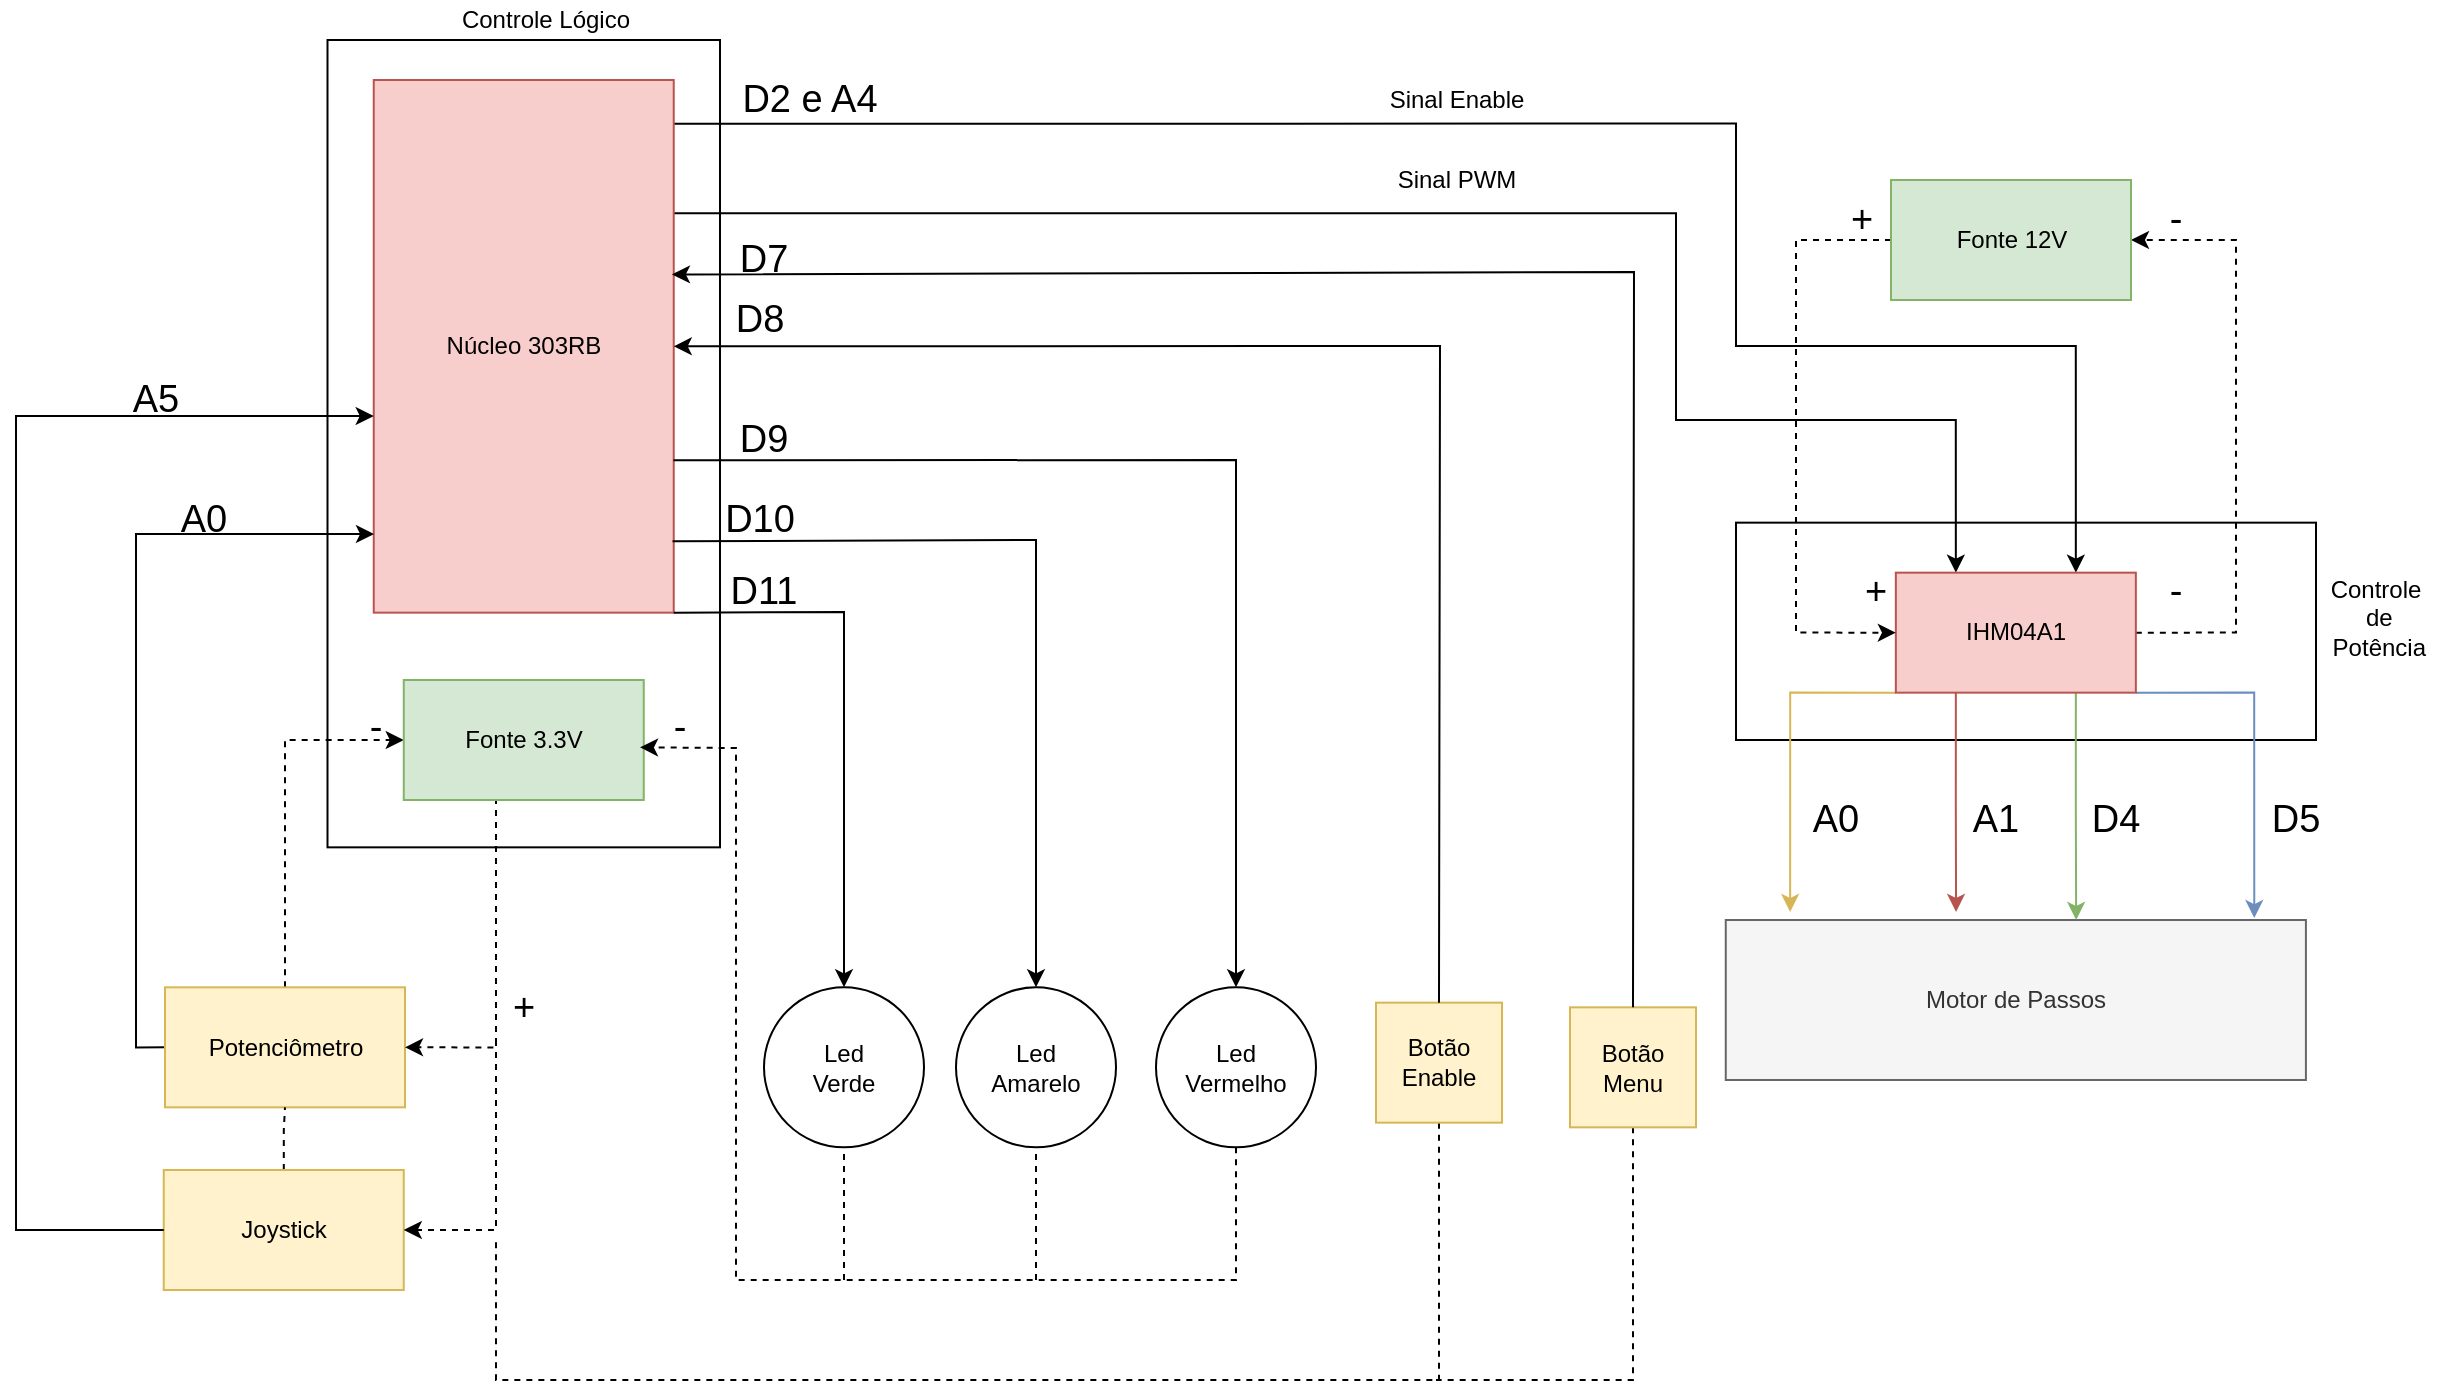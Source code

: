 <mxfile version="15.9.4" type="device"><diagram id="xuccvJSI5uTdRwntcAIw" name="Page-1"><mxGraphModel dx="1335" dy="1911" grid="1" gridSize="10" guides="1" tooltips="1" connect="1" arrows="1" fold="1" page="1" pageScale="1" pageWidth="827" pageHeight="1169" math="0" shadow="0"><root><mxCell id="0"/><mxCell id="1" parent="0"/><mxCell id="6iot2rvDqBpLrfpm5lUM-1" value="" style="rounded=0;whiteSpace=wrap;html=1;fillColor=none;" vertex="1" parent="1"><mxGeometry x="900" y="231.33" width="290" height="108.67" as="geometry"/></mxCell><mxCell id="6iot2rvDqBpLrfpm5lUM-2" value="" style="rounded=0;whiteSpace=wrap;html=1;fillColor=none;" vertex="1" parent="1"><mxGeometry x="195.75" y="-10" width="196.25" height="403.67" as="geometry"/></mxCell><mxCell id="6iot2rvDqBpLrfpm5lUM-3" value="&lt;font style=&quot;font-size: 12px&quot;&gt;Sinal PWM&lt;/font&gt;" style="edgeStyle=orthogonalEdgeStyle;rounded=0;orthogonalLoop=1;jettySize=auto;html=1;exitX=1;exitY=0.25;exitDx=0;exitDy=0;entryX=0.25;entryY=0;entryDx=0;entryDy=0;" edge="1" parent="1" source="6iot2rvDqBpLrfpm5lUM-5" target="6iot2rvDqBpLrfpm5lUM-12"><mxGeometry x="-0.047" y="17" relative="1" as="geometry"><Array as="points"><mxPoint x="870" y="77"/><mxPoint x="870" y="180"/><mxPoint x="1010" y="180"/></Array><mxPoint as="offset"/></mxGeometry></mxCell><mxCell id="6iot2rvDqBpLrfpm5lUM-4" value="&lt;font style=&quot;font-size: 12px&quot;&gt;Sinal Enable&lt;/font&gt;" style="edgeStyle=orthogonalEdgeStyle;rounded=0;orthogonalLoop=1;jettySize=auto;html=1;exitX=0.995;exitY=0.082;exitDx=0;exitDy=0;entryX=0.75;entryY=0;entryDx=0;entryDy=0;exitPerimeter=0;" edge="1" parent="1" source="6iot2rvDqBpLrfpm5lUM-5" target="6iot2rvDqBpLrfpm5lUM-12"><mxGeometry x="-0.154" y="12" relative="1" as="geometry"><Array as="points"><mxPoint x="900" y="32"/><mxPoint x="900" y="143"/><mxPoint x="1070" y="143"/></Array><mxPoint as="offset"/></mxGeometry></mxCell><mxCell id="6iot2rvDqBpLrfpm5lUM-5" value="Núcleo 303RB" style="rounded=0;whiteSpace=wrap;html=1;fillColor=#f8cecc;strokeColor=#b85450;" vertex="1" parent="1"><mxGeometry x="218.87" y="10" width="150" height="266.33" as="geometry"/></mxCell><mxCell id="6iot2rvDqBpLrfpm5lUM-8" value="Motor de Passos" style="rounded=0;whiteSpace=wrap;html=1;fillColor=#f5f5f5;strokeColor=#666666;fontColor=#333333;" vertex="1" parent="1"><mxGeometry x="894.88" y="430" width="290.08" height="80" as="geometry"/></mxCell><mxCell id="6iot2rvDqBpLrfpm5lUM-9" style="edgeStyle=orthogonalEdgeStyle;rounded=0;orthogonalLoop=1;jettySize=auto;html=1;exitX=1;exitY=0.5;exitDx=0;exitDy=0;entryX=1;entryY=0.5;entryDx=0;entryDy=0;dashed=1;" edge="1" parent="1" source="6iot2rvDqBpLrfpm5lUM-12" target="6iot2rvDqBpLrfpm5lUM-19"><mxGeometry relative="1" as="geometry"><Array as="points"><mxPoint x="1150" y="286"/><mxPoint x="1150" y="90"/></Array></mxGeometry></mxCell><mxCell id="6iot2rvDqBpLrfpm5lUM-59" style="edgeStyle=orthogonalEdgeStyle;rounded=0;orthogonalLoop=1;jettySize=auto;html=1;exitX=0;exitY=1;exitDx=0;exitDy=0;entryX=0.111;entryY=-0.05;entryDx=0;entryDy=0;entryPerimeter=0;fillColor=#fff2cc;strokeColor=#d6b656;" edge="1" parent="1" source="6iot2rvDqBpLrfpm5lUM-12" target="6iot2rvDqBpLrfpm5lUM-8"><mxGeometry relative="1" as="geometry"><Array as="points"><mxPoint x="927" y="316"/></Array></mxGeometry></mxCell><mxCell id="6iot2rvDqBpLrfpm5lUM-60" style="edgeStyle=orthogonalEdgeStyle;rounded=0;orthogonalLoop=1;jettySize=auto;html=1;exitX=0.25;exitY=1;exitDx=0;exitDy=0;entryX=0.397;entryY=-0.05;entryDx=0;entryDy=0;entryPerimeter=0;fillColor=#f8cecc;strokeColor=#b85450;" edge="1" parent="1" source="6iot2rvDqBpLrfpm5lUM-12" target="6iot2rvDqBpLrfpm5lUM-8"><mxGeometry relative="1" as="geometry"/></mxCell><mxCell id="6iot2rvDqBpLrfpm5lUM-61" style="edgeStyle=orthogonalEdgeStyle;rounded=0;orthogonalLoop=1;jettySize=auto;html=1;exitX=0.75;exitY=1;exitDx=0;exitDy=0;entryX=0.604;entryY=0;entryDx=0;entryDy=0;entryPerimeter=0;fillColor=#d5e8d4;strokeColor=#82b366;" edge="1" parent="1" source="6iot2rvDqBpLrfpm5lUM-12" target="6iot2rvDqBpLrfpm5lUM-8"><mxGeometry relative="1" as="geometry"/></mxCell><mxCell id="6iot2rvDqBpLrfpm5lUM-62" style="edgeStyle=orthogonalEdgeStyle;rounded=0;orthogonalLoop=1;jettySize=auto;html=1;exitX=1;exitY=1;exitDx=0;exitDy=0;entryX=0.911;entryY=-0.012;entryDx=0;entryDy=0;entryPerimeter=0;fillColor=#dae8fc;strokeColor=#6c8ebf;" edge="1" parent="1" source="6iot2rvDqBpLrfpm5lUM-12" target="6iot2rvDqBpLrfpm5lUM-8"><mxGeometry relative="1" as="geometry"><Array as="points"><mxPoint x="1159" y="316"/></Array></mxGeometry></mxCell><mxCell id="6iot2rvDqBpLrfpm5lUM-12" value="IHM04A1" style="rounded=0;whiteSpace=wrap;html=1;fillColor=#f8cecc;strokeColor=#b85450;" vertex="1" parent="1"><mxGeometry x="979.92" y="256.33" width="120" height="60" as="geometry"/></mxCell><mxCell id="6iot2rvDqBpLrfpm5lUM-13" style="edgeStyle=orthogonalEdgeStyle;rounded=0;orthogonalLoop=1;jettySize=auto;html=1;exitX=0.5;exitY=0;exitDx=0;exitDy=0;entryX=0;entryY=0.5;entryDx=0;entryDy=0;dashed=1;" edge="1" parent="1" source="6iot2rvDqBpLrfpm5lUM-15" target="6iot2rvDqBpLrfpm5lUM-21"><mxGeometry relative="1" as="geometry"/></mxCell><mxCell id="6iot2rvDqBpLrfpm5lUM-14" value="" style="edgeStyle=orthogonalEdgeStyle;rounded=0;orthogonalLoop=1;jettySize=auto;html=1;exitX=0;exitY=0.5;exitDx=0;exitDy=0;" edge="1" parent="1" source="6iot2rvDqBpLrfpm5lUM-15"><mxGeometry x="0.498" y="6" relative="1" as="geometry"><mxPoint as="offset"/><mxPoint x="219" y="237" as="targetPoint"/><Array as="points"><mxPoint x="100" y="493.67"/><mxPoint x="100" y="236.67"/></Array></mxGeometry></mxCell><mxCell id="6iot2rvDqBpLrfpm5lUM-15" value="Potenciômetro" style="rounded=0;whiteSpace=wrap;html=1;fillColor=#fff2cc;strokeColor=#d6b656;" vertex="1" parent="1"><mxGeometry x="114.5" y="463.67" width="120" height="60" as="geometry"/></mxCell><mxCell id="6iot2rvDqBpLrfpm5lUM-16" value="Controle Lógico" style="text;html=1;strokeColor=none;fillColor=none;align=center;verticalAlign=middle;whiteSpace=wrap;rounded=0;" vertex="1" parent="1"><mxGeometry x="250" y="-30" width="110" height="20" as="geometry"/></mxCell><mxCell id="6iot2rvDqBpLrfpm5lUM-17" value="Controle&lt;br&gt;&amp;nbsp;de&lt;br&gt;&amp;nbsp;Potência" style="text;html=1;strokeColor=none;fillColor=none;align=center;verticalAlign=middle;whiteSpace=wrap;rounded=0;" vertex="1" parent="1"><mxGeometry x="1190" y="256.33" width="60" height="46.33" as="geometry"/></mxCell><mxCell id="6iot2rvDqBpLrfpm5lUM-18" style="edgeStyle=orthogonalEdgeStyle;rounded=0;orthogonalLoop=1;jettySize=auto;html=1;exitX=0;exitY=0.5;exitDx=0;exitDy=0;dashed=1;entryX=0;entryY=0.5;entryDx=0;entryDy=0;" edge="1" parent="1" source="6iot2rvDqBpLrfpm5lUM-19" target="6iot2rvDqBpLrfpm5lUM-12"><mxGeometry relative="1" as="geometry"><mxPoint x="969.92" y="286.33" as="targetPoint"/><Array as="points"><mxPoint x="930" y="90"/><mxPoint x="930" y="286"/></Array></mxGeometry></mxCell><mxCell id="6iot2rvDqBpLrfpm5lUM-19" value="Fonte 12V" style="rounded=0;whiteSpace=wrap;html=1;fillColor=#d5e8d4;strokeColor=#82b366;" vertex="1" parent="1"><mxGeometry x="977.5" y="60" width="120" height="60" as="geometry"/></mxCell><mxCell id="6iot2rvDqBpLrfpm5lUM-20" style="edgeStyle=orthogonalEdgeStyle;rounded=0;orthogonalLoop=1;jettySize=auto;html=1;entryX=1;entryY=0.5;entryDx=0;entryDy=0;dashed=1;exitX=0.376;exitY=1;exitDx=0;exitDy=0;exitPerimeter=0;" edge="1" parent="1" source="6iot2rvDqBpLrfpm5lUM-21" target="6iot2rvDqBpLrfpm5lUM-15"><mxGeometry relative="1" as="geometry"><Array as="points"><mxPoint x="280" y="370"/><mxPoint x="280" y="494"/></Array></mxGeometry></mxCell><mxCell id="6iot2rvDqBpLrfpm5lUM-21" value="Fonte 3.3V" style="rounded=0;whiteSpace=wrap;html=1;fillColor=#d5e8d4;strokeColor=#82b366;" vertex="1" parent="1"><mxGeometry x="233.88" y="310.0" width="120" height="60" as="geometry"/></mxCell><mxCell id="6iot2rvDqBpLrfpm5lUM-22" style="edgeStyle=orthogonalEdgeStyle;rounded=0;orthogonalLoop=1;jettySize=auto;html=1;exitX=0.5;exitY=1;exitDx=0;exitDy=0;" edge="1" parent="1" source="6iot2rvDqBpLrfpm5lUM-15" target="6iot2rvDqBpLrfpm5lUM-15"><mxGeometry relative="1" as="geometry"/></mxCell><mxCell id="6iot2rvDqBpLrfpm5lUM-23" value="&lt;font style=&quot;font-size: 19px&quot;&gt;+&lt;/font&gt;" style="text;html=1;strokeColor=none;fillColor=none;align=center;verticalAlign=middle;whiteSpace=wrap;rounded=0;" vertex="1" parent="1"><mxGeometry x="273.87" y="463.67" width="40" height="20" as="geometry"/></mxCell><mxCell id="6iot2rvDqBpLrfpm5lUM-24" value="&lt;span style=&quot;font-size: 19px&quot;&gt;-&lt;/span&gt;" style="text;html=1;strokeColor=none;fillColor=none;align=center;verticalAlign=middle;whiteSpace=wrap;rounded=0;" vertex="1" parent="1"><mxGeometry x="1099.92" y="70" width="40" height="20" as="geometry"/></mxCell><mxCell id="6iot2rvDqBpLrfpm5lUM-25" value="&lt;font style=&quot;font-size: 19px&quot;&gt;+&lt;/font&gt;" style="text;html=1;strokeColor=none;fillColor=none;align=center;verticalAlign=middle;whiteSpace=wrap;rounded=0;" vertex="1" parent="1"><mxGeometry x="949.92" y="256.33" width="40" height="20" as="geometry"/></mxCell><mxCell id="6iot2rvDqBpLrfpm5lUM-26" value="&lt;span style=&quot;font-size: 19px&quot;&gt;-&lt;/span&gt;" style="text;html=1;strokeColor=none;fillColor=none;align=center;verticalAlign=middle;whiteSpace=wrap;rounded=0;" vertex="1" parent="1"><mxGeometry x="1099.92" y="256.33" width="40" height="20" as="geometry"/></mxCell><mxCell id="6iot2rvDqBpLrfpm5lUM-27" value="&lt;span style=&quot;font-size: 19px&quot;&gt;-&lt;/span&gt;" style="text;html=1;strokeColor=none;fillColor=none;align=center;verticalAlign=middle;whiteSpace=wrap;rounded=0;" vertex="1" parent="1"><mxGeometry x="199.5" y="323.67" width="40" height="20" as="geometry"/></mxCell><mxCell id="6iot2rvDqBpLrfpm5lUM-28" value="&lt;span style=&quot;font-size: 19px&quot;&gt;-&lt;/span&gt;" style="text;html=1;strokeColor=none;fillColor=none;align=center;verticalAlign=middle;whiteSpace=wrap;rounded=0;" vertex="1" parent="1"><mxGeometry x="352" y="323.67" width="40" height="20" as="geometry"/></mxCell><mxCell id="6iot2rvDqBpLrfpm5lUM-29" value="Led&lt;br&gt;Verde" style="ellipse;whiteSpace=wrap;html=1;" vertex="1" parent="1"><mxGeometry x="414" y="463.67" width="80" height="80" as="geometry"/></mxCell><mxCell id="6iot2rvDqBpLrfpm5lUM-30" value="Led&lt;br&gt;Amarelo" style="ellipse;whiteSpace=wrap;html=1;" vertex="1" parent="1"><mxGeometry x="510" y="463.67" width="80" height="80" as="geometry"/></mxCell><mxCell id="6iot2rvDqBpLrfpm5lUM-31" value="Led&lt;br&gt;Vermelho" style="ellipse;whiteSpace=wrap;html=1;" vertex="1" parent="1"><mxGeometry x="610" y="463.67" width="80" height="80" as="geometry"/></mxCell><mxCell id="6iot2rvDqBpLrfpm5lUM-32" value="&lt;font style=&quot;font-size: 19px&quot;&gt;+&lt;/font&gt;" style="text;html=1;strokeColor=none;fillColor=none;align=center;verticalAlign=middle;whiteSpace=wrap;rounded=0;" vertex="1" parent="1"><mxGeometry x="942.5" y="70.0" width="40" height="20" as="geometry"/></mxCell><mxCell id="6iot2rvDqBpLrfpm5lUM-33" value="" style="endArrow=none;dashed=1;html=1;rounded=0;entryX=0.5;entryY=1;entryDx=0;entryDy=0;" edge="1" parent="1" target="6iot2rvDqBpLrfpm5lUM-29"><mxGeometry width="50" height="50" relative="1" as="geometry"><mxPoint x="454" y="610" as="sourcePoint"/><mxPoint x="530" y="560" as="targetPoint"/></mxGeometry></mxCell><mxCell id="6iot2rvDqBpLrfpm5lUM-34" value="" style="endArrow=none;dashed=1;html=1;rounded=0;entryX=0.5;entryY=1;entryDx=0;entryDy=0;" edge="1" parent="1" target="6iot2rvDqBpLrfpm5lUM-30"><mxGeometry width="50" height="50" relative="1" as="geometry"><mxPoint x="550" y="610" as="sourcePoint"/><mxPoint x="464" y="553.67" as="targetPoint"/></mxGeometry></mxCell><mxCell id="6iot2rvDqBpLrfpm5lUM-35" style="edgeStyle=orthogonalEdgeStyle;rounded=0;orthogonalLoop=1;jettySize=auto;html=1;entryX=0.5;entryY=1;entryDx=0;entryDy=0;startArrow=none;startFill=0;endArrow=none;endFill=0;dashed=1;" edge="1" parent="1" source="6iot2rvDqBpLrfpm5lUM-36" target="6iot2rvDqBpLrfpm5lUM-15"><mxGeometry relative="1" as="geometry"/></mxCell><mxCell id="6iot2rvDqBpLrfpm5lUM-36" value="Joystick" style="rounded=0;whiteSpace=wrap;html=1;fillColor=#fff2cc;strokeColor=#d6b656;" vertex="1" parent="1"><mxGeometry x="113.88" y="555" width="120" height="60" as="geometry"/></mxCell><mxCell id="6iot2rvDqBpLrfpm5lUM-37" value="" style="endArrow=classic;html=1;rounded=0;entryX=1;entryY=0.5;entryDx=0;entryDy=0;dashed=1;" edge="1" parent="1" target="6iot2rvDqBpLrfpm5lUM-36"><mxGeometry width="50" height="50" relative="1" as="geometry"><mxPoint x="280" y="490" as="sourcePoint"/><mxPoint x="330" y="540" as="targetPoint"/><Array as="points"><mxPoint x="280" y="585"/></Array></mxGeometry></mxCell><mxCell id="6iot2rvDqBpLrfpm5lUM-38" value="" style="endArrow=classic;html=1;rounded=0;entryX=0;entryY=1;entryDx=0;entryDy=0;dashed=1;exitX=0.5;exitY=1;exitDx=0;exitDy=0;" edge="1" parent="1" source="6iot2rvDqBpLrfpm5lUM-31" target="6iot2rvDqBpLrfpm5lUM-28"><mxGeometry width="50" height="50" relative="1" as="geometry"><mxPoint x="392" y="543.67" as="sourcePoint"/><mxPoint x="345.88" y="638.67" as="targetPoint"/><Array as="points"><mxPoint x="650" y="610"/><mxPoint x="400" y="610"/><mxPoint x="400" y="344"/></Array></mxGeometry></mxCell><mxCell id="6iot2rvDqBpLrfpm5lUM-39" value="" style="edgeStyle=orthogonalEdgeStyle;rounded=0;orthogonalLoop=1;jettySize=auto;html=1;exitX=0;exitY=0.5;exitDx=0;exitDy=0;" edge="1" parent="1" source="6iot2rvDqBpLrfpm5lUM-36" target="6iot2rvDqBpLrfpm5lUM-5"><mxGeometry x="0.498" y="6" relative="1" as="geometry"><mxPoint as="offset"/><mxPoint x="54.45" y="434.99" as="sourcePoint"/><mxPoint x="158.82" y="177.49" as="targetPoint"/><Array as="points"><mxPoint x="40" y="585"/><mxPoint x="40" y="178"/></Array></mxGeometry></mxCell><mxCell id="6iot2rvDqBpLrfpm5lUM-40" style="edgeStyle=orthogonalEdgeStyle;rounded=0;orthogonalLoop=1;jettySize=auto;html=1;startArrow=none;startFill=0;endArrow=none;endFill=0;dashed=1;" edge="1" parent="1" source="6iot2rvDqBpLrfpm5lUM-41"><mxGeometry relative="1" as="geometry"><mxPoint x="280" y="590" as="targetPoint"/><Array as="points"><mxPoint x="752" y="660"/><mxPoint x="280" y="660"/></Array></mxGeometry></mxCell><mxCell id="6iot2rvDqBpLrfpm5lUM-41" value="&lt;span&gt;Botão&lt;/span&gt;&lt;br&gt;&lt;span&gt;Enable&lt;/span&gt;" style="rounded=0;whiteSpace=wrap;html=1;fillColor=#fff2cc;strokeColor=#d6b656;" vertex="1" parent="1"><mxGeometry x="720" y="471.33" width="63" height="60" as="geometry"/></mxCell><mxCell id="6iot2rvDqBpLrfpm5lUM-42" style="edgeStyle=orthogonalEdgeStyle;rounded=0;orthogonalLoop=1;jettySize=auto;html=1;dashed=1;startArrow=none;startFill=0;endArrow=none;endFill=0;" edge="1" parent="1" source="6iot2rvDqBpLrfpm5lUM-43"><mxGeometry relative="1" as="geometry"><mxPoint x="750" y="660" as="targetPoint"/><Array as="points"><mxPoint x="848" y="660"/><mxPoint x="750" y="660"/></Array></mxGeometry></mxCell><mxCell id="6iot2rvDqBpLrfpm5lUM-43" value="&lt;span&gt;Botão&lt;/span&gt;&lt;br&gt;Menu" style="rounded=0;whiteSpace=wrap;html=1;fillColor=#fff2cc;strokeColor=#d6b656;" vertex="1" parent="1"><mxGeometry x="817" y="473.67" width="63" height="60" as="geometry"/></mxCell><mxCell id="6iot2rvDqBpLrfpm5lUM-44" value="" style="endArrow=classic;html=1;rounded=0;entryX=0.5;entryY=0;entryDx=0;entryDy=0;exitX=1;exitY=1;exitDx=0;exitDy=0;" edge="1" parent="1" source="6iot2rvDqBpLrfpm5lUM-5" target="6iot2rvDqBpLrfpm5lUM-29"><mxGeometry width="50" height="50" relative="1" as="geometry"><mxPoint x="430" y="280" as="sourcePoint"/><mxPoint x="480" y="230" as="targetPoint"/><Array as="points"><mxPoint x="454" y="276"/></Array></mxGeometry></mxCell><mxCell id="6iot2rvDqBpLrfpm5lUM-45" value="" style="endArrow=none;html=1;rounded=0;entryX=0.5;entryY=0;entryDx=0;entryDy=0;exitX=1;exitY=0.5;exitDx=0;exitDy=0;startArrow=classic;startFill=1;endFill=0;" edge="1" parent="1" source="6iot2rvDqBpLrfpm5lUM-5" target="6iot2rvDqBpLrfpm5lUM-41"><mxGeometry width="50" height="50" relative="1" as="geometry"><mxPoint x="670.0" y="169.998" as="sourcePoint"/><mxPoint x="752.88" y="387.7" as="targetPoint"/><Array as="points"><mxPoint x="752" y="143"/></Array></mxGeometry></mxCell><mxCell id="6iot2rvDqBpLrfpm5lUM-46" value="" style="endArrow=classic;html=1;rounded=0;entryX=0.5;entryY=0;entryDx=0;entryDy=0;exitX=0.999;exitY=0.714;exitDx=0;exitDy=0;exitPerimeter=0;" edge="1" parent="1" source="6iot2rvDqBpLrfpm5lUM-5" target="6iot2rvDqBpLrfpm5lUM-31"><mxGeometry width="50" height="50" relative="1" as="geometry"><mxPoint x="570.0" y="199.998" as="sourcePoint"/><mxPoint x="652.88" y="417.7" as="targetPoint"/><Array as="points"><mxPoint x="650" y="200"/></Array></mxGeometry></mxCell><mxCell id="6iot2rvDqBpLrfpm5lUM-47" value="" style="endArrow=classic;html=1;rounded=0;entryX=0.5;entryY=0;entryDx=0;entryDy=0;exitX=0.996;exitY=0.866;exitDx=0;exitDy=0;exitPerimeter=0;" edge="1" parent="1" source="6iot2rvDqBpLrfpm5lUM-5" target="6iot2rvDqBpLrfpm5lUM-30"><mxGeometry width="50" height="50" relative="1" as="geometry"><mxPoint x="470.0" y="239.998" as="sourcePoint"/><mxPoint x="552.88" y="457.7" as="targetPoint"/><Array as="points"><mxPoint x="550" y="240"/></Array></mxGeometry></mxCell><mxCell id="6iot2rvDqBpLrfpm5lUM-48" value="" style="endArrow=none;html=1;rounded=0;entryX=0.5;entryY=0;entryDx=0;entryDy=0;exitX=0.994;exitY=0.365;exitDx=0;exitDy=0;exitPerimeter=0;endFill=0;startArrow=classic;startFill=1;" edge="1" parent="1" source="6iot2rvDqBpLrfpm5lUM-5" target="6iot2rvDqBpLrfpm5lUM-43"><mxGeometry width="50" height="50" relative="1" as="geometry"><mxPoint x="770.0" y="105.968" as="sourcePoint"/><mxPoint x="852.88" y="323.67" as="targetPoint"/><Array as="points"><mxPoint x="849" y="106"/></Array></mxGeometry></mxCell><mxCell id="6iot2rvDqBpLrfpm5lUM-49" value="&lt;font style=&quot;font-size: 19px&quot;&gt;D11&lt;/font&gt;" style="text;html=1;strokeColor=none;fillColor=none;align=center;verticalAlign=middle;whiteSpace=wrap;rounded=0;" vertex="1" parent="1"><mxGeometry x="394" y="256.33" width="40" height="20" as="geometry"/></mxCell><mxCell id="6iot2rvDqBpLrfpm5lUM-50" value="&lt;font style=&quot;font-size: 19px&quot;&gt;D8&lt;/font&gt;" style="text;html=1;strokeColor=none;fillColor=none;align=center;verticalAlign=middle;whiteSpace=wrap;rounded=0;" vertex="1" parent="1"><mxGeometry x="392" y="120.0" width="40" height="20" as="geometry"/></mxCell><mxCell id="6iot2rvDqBpLrfpm5lUM-51" value="&lt;font style=&quot;font-size: 19px&quot;&gt;D9&lt;/font&gt;" style="text;html=1;strokeColor=none;fillColor=none;align=center;verticalAlign=middle;whiteSpace=wrap;rounded=0;" vertex="1" parent="1"><mxGeometry x="394" y="180.0" width="40" height="20" as="geometry"/></mxCell><mxCell id="6iot2rvDqBpLrfpm5lUM-52" value="&lt;font style=&quot;font-size: 19px&quot;&gt;D10&lt;/font&gt;" style="text;html=1;strokeColor=none;fillColor=none;align=center;verticalAlign=middle;whiteSpace=wrap;rounded=0;" vertex="1" parent="1"><mxGeometry x="392" y="220.0" width="40" height="20" as="geometry"/></mxCell><mxCell id="6iot2rvDqBpLrfpm5lUM-53" value="&lt;font style=&quot;font-size: 19px&quot;&gt;D7&lt;/font&gt;" style="text;html=1;strokeColor=none;fillColor=none;align=center;verticalAlign=middle;whiteSpace=wrap;rounded=0;" vertex="1" parent="1"><mxGeometry x="394" y="90.0" width="40" height="20" as="geometry"/></mxCell><mxCell id="6iot2rvDqBpLrfpm5lUM-54" value="&lt;font style=&quot;font-size: 19px&quot;&gt;A5&lt;/font&gt;" style="text;html=1;strokeColor=none;fillColor=none;align=center;verticalAlign=middle;whiteSpace=wrap;rounded=0;" vertex="1" parent="1"><mxGeometry x="90" y="160.0" width="40" height="20" as="geometry"/></mxCell><mxCell id="6iot2rvDqBpLrfpm5lUM-55" value="&lt;font style=&quot;font-size: 19px&quot;&gt;A0&lt;/font&gt;" style="text;html=1;strokeColor=none;fillColor=none;align=center;verticalAlign=middle;whiteSpace=wrap;rounded=0;" vertex="1" parent="1"><mxGeometry x="113.88" y="220.0" width="40" height="20" as="geometry"/></mxCell><mxCell id="6iot2rvDqBpLrfpm5lUM-56" value="&lt;font style=&quot;font-size: 19px&quot;&gt;D5&lt;/font&gt;" style="text;html=1;strokeColor=none;fillColor=none;align=center;verticalAlign=middle;whiteSpace=wrap;rounded=0;" vertex="1" parent="1"><mxGeometry x="1160" y="370" width="40" height="20" as="geometry"/></mxCell><mxCell id="6iot2rvDqBpLrfpm5lUM-57" value="&lt;font style=&quot;font-size: 19px&quot;&gt;D4&lt;/font&gt;" style="text;html=1;strokeColor=none;fillColor=none;align=center;verticalAlign=middle;whiteSpace=wrap;rounded=0;" vertex="1" parent="1"><mxGeometry x="1070" y="370.0" width="40" height="20" as="geometry"/></mxCell><mxCell id="6iot2rvDqBpLrfpm5lUM-58" value="&lt;font style=&quot;font-size: 19px&quot;&gt;D2 e A4&lt;/font&gt;" style="text;html=1;strokeColor=none;fillColor=none;align=center;verticalAlign=middle;whiteSpace=wrap;rounded=0;" vertex="1" parent="1"><mxGeometry x="394" y="10" width="86" height="20" as="geometry"/></mxCell><mxCell id="6iot2rvDqBpLrfpm5lUM-63" value="&lt;span style=&quot;font-size: 19px&quot;&gt;A1&lt;/span&gt;" style="text;html=1;strokeColor=none;fillColor=none;align=center;verticalAlign=middle;whiteSpace=wrap;rounded=0;" vertex="1" parent="1"><mxGeometry x="1010" y="370.0" width="40" height="20" as="geometry"/></mxCell><mxCell id="6iot2rvDqBpLrfpm5lUM-64" value="&lt;font style=&quot;font-size: 19px&quot;&gt;A0&lt;/font&gt;" style="text;html=1;strokeColor=none;fillColor=none;align=center;verticalAlign=middle;whiteSpace=wrap;rounded=0;" vertex="1" parent="1"><mxGeometry x="930" y="370.0" width="40" height="20" as="geometry"/></mxCell></root></mxGraphModel></diagram></mxfile>